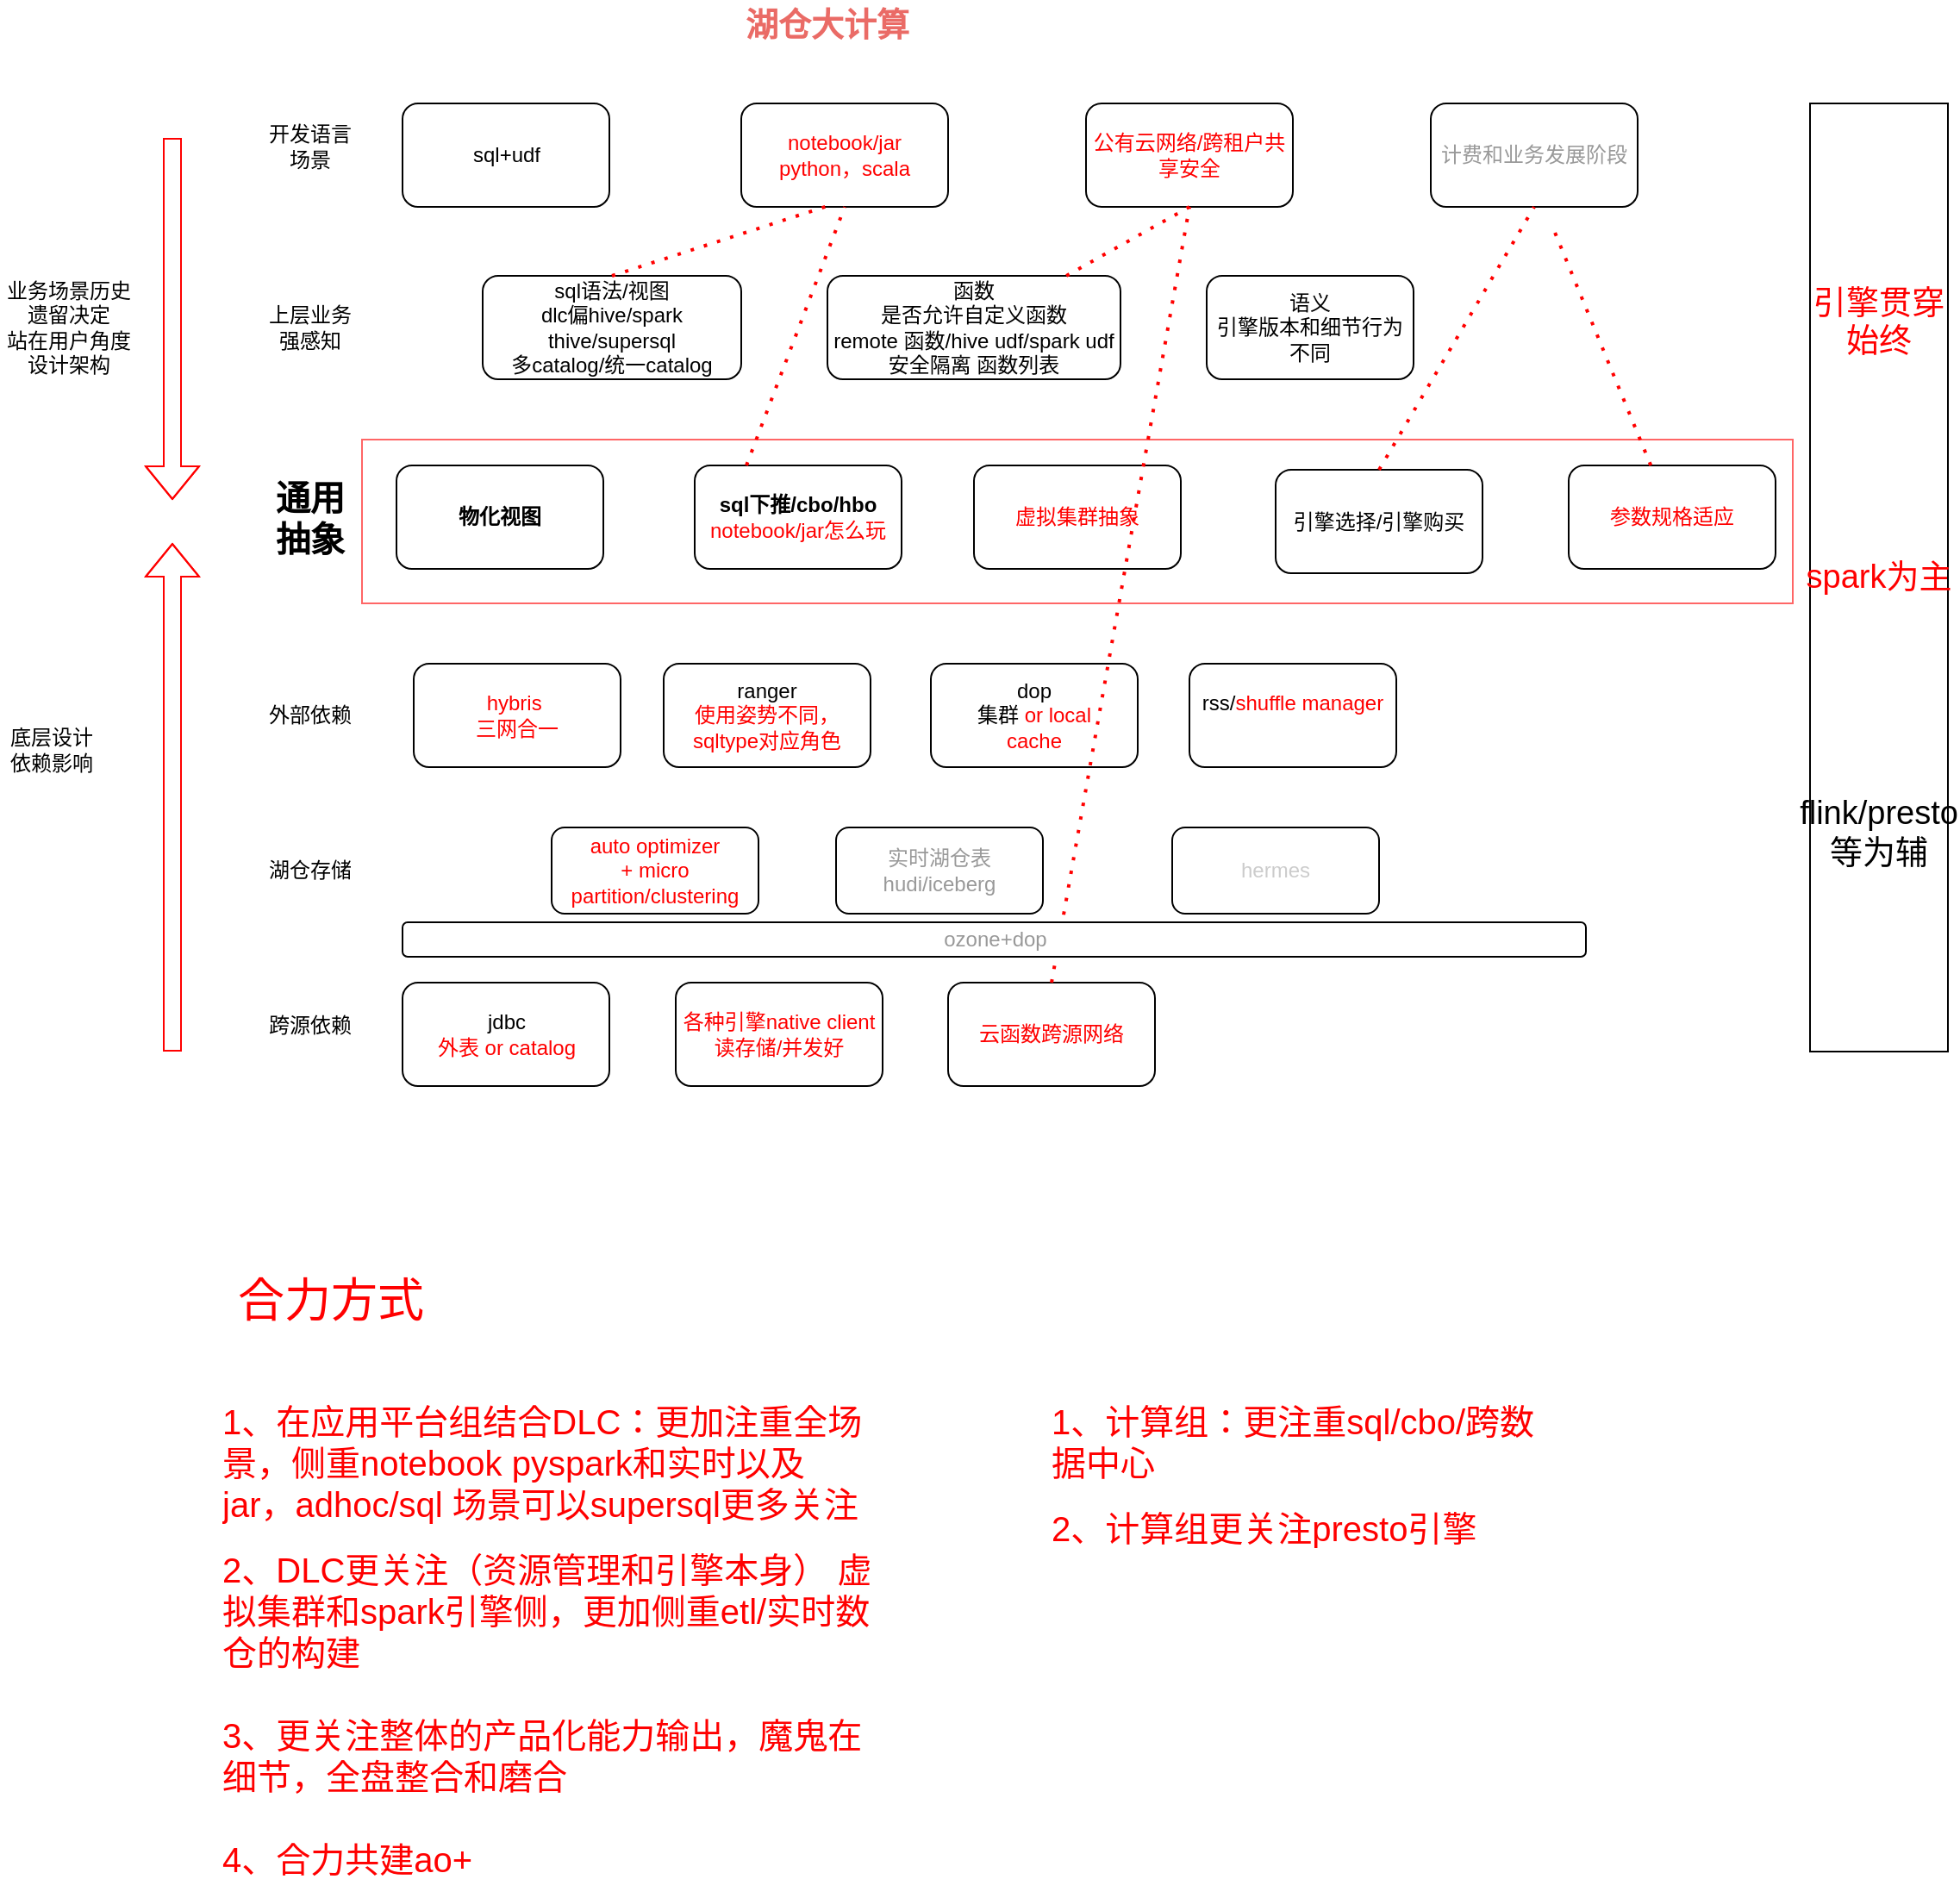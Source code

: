 <mxfile version="20.5.3" type="github">
  <diagram id="of9-G843k6Hil0wtaBBc" name="Page-1">
    <mxGraphModel dx="1426" dy="839" grid="1" gridSize="10" guides="1" tooltips="1" connect="1" arrows="1" fold="1" page="1" pageScale="1" pageWidth="827" pageHeight="1169" math="0" shadow="0">
      <root>
        <mxCell id="0" />
        <mxCell id="1" parent="0" />
        <mxCell id="PXcGYMHyOknp1wHEo6e0-32" value="" style="rounded=0;whiteSpace=wrap;html=1;strokeColor=#FF6666;fontSize=19;fontColor=#000000;" parent="1" vertex="1">
          <mxGeometry x="220" y="295" width="830" height="95" as="geometry" />
        </mxCell>
        <mxCell id="PXcGYMHyOknp1wHEo6e0-1" value="&lt;font&gt;sql语法/视图&lt;br&gt;&lt;/font&gt;dlc偏hive/spark&lt;br&gt;thive/supersql&lt;br&gt;多catalog/统一catalog" style="rounded=1;whiteSpace=wrap;html=1;fontColor=#000000;" parent="1" vertex="1">
          <mxGeometry x="290" y="200" width="150" height="60" as="geometry" />
        </mxCell>
        <mxCell id="PXcGYMHyOknp1wHEo6e0-2" value="上层业务强感知" style="text;html=1;strokeColor=none;fillColor=none;align=center;verticalAlign=middle;whiteSpace=wrap;rounded=0;fontColor=#000000;" parent="1" vertex="1">
          <mxGeometry x="160" y="215" width="60" height="30" as="geometry" />
        </mxCell>
        <mxCell id="PXcGYMHyOknp1wHEo6e0-3" value="&lt;font&gt;函数&lt;/font&gt;&lt;br&gt;是否允许自定义函数&lt;br&gt;remote 函数/hive udf/spark udf&lt;br&gt;安全隔离 函数列表" style="rounded=1;whiteSpace=wrap;html=1;fontColor=#000000;" parent="1" vertex="1">
          <mxGeometry x="490" y="200" width="170" height="60" as="geometry" />
        </mxCell>
        <mxCell id="PXcGYMHyOknp1wHEo6e0-4" value="&lt;font&gt;语义&lt;br&gt;&lt;/font&gt;引擎版本和细节行为不同" style="rounded=1;whiteSpace=wrap;html=1;fontColor=#000000;" parent="1" vertex="1">
          <mxGeometry x="710" y="200" width="120" height="60" as="geometry" />
        </mxCell>
        <mxCell id="PXcGYMHyOknp1wHEo6e0-5" value="&lt;font&gt;notebook/jar&lt;br&gt;python，scala&lt;/font&gt;" style="rounded=1;whiteSpace=wrap;html=1;fontColor=#FF0000;" parent="1" vertex="1">
          <mxGeometry x="440" y="100" width="120" height="60" as="geometry" />
        </mxCell>
        <mxCell id="PXcGYMHyOknp1wHEo6e0-6" value="开发语言场景" style="text;html=1;strokeColor=none;fillColor=none;align=center;verticalAlign=middle;whiteSpace=wrap;rounded=0;fontColor=#000000;" parent="1" vertex="1">
          <mxGeometry x="160" y="110" width="60" height="30" as="geometry" />
        </mxCell>
        <mxCell id="PXcGYMHyOknp1wHEo6e0-7" value="&lt;font&gt;sql+udf&lt;/font&gt;" style="rounded=1;whiteSpace=wrap;html=1;fontColor=#000000;" parent="1" vertex="1">
          <mxGeometry x="243.5" y="100" width="120" height="60" as="geometry" />
        </mxCell>
        <mxCell id="PXcGYMHyOknp1wHEo6e0-8" value="&lt;font&gt;hybris&amp;nbsp;&lt;br&gt;三网合一&lt;br&gt;&lt;/font&gt;" style="rounded=1;whiteSpace=wrap;html=1;fontColor=#FF0000;" parent="1" vertex="1">
          <mxGeometry x="250" y="425" width="120" height="60" as="geometry" />
        </mxCell>
        <mxCell id="PXcGYMHyOknp1wHEo6e0-9" value="通用抽象" style="text;html=1;strokeColor=none;fillColor=none;align=center;verticalAlign=middle;whiteSpace=wrap;rounded=0;fontSize=20;fontStyle=1;fontColor=#000000;" parent="1" vertex="1">
          <mxGeometry x="160" y="325" width="60" height="30" as="geometry" />
        </mxCell>
        <mxCell id="PXcGYMHyOknp1wHEo6e0-10" value="&lt;font&gt;&lt;font color=&quot;#000000&quot;&gt;ranger&lt;br&gt;&lt;/font&gt;使用姿势不同，sqltype对应角色&lt;/font&gt;" style="rounded=1;whiteSpace=wrap;html=1;fontColor=#FF0000;" parent="1" vertex="1">
          <mxGeometry x="395" y="425" width="120" height="60" as="geometry" />
        </mxCell>
        <mxCell id="PXcGYMHyOknp1wHEo6e0-11" value="&lt;font&gt;引擎选择/引擎购买&lt;/font&gt;" style="rounded=1;whiteSpace=wrap;html=1;strokeColor=#000000;fontColor=#000000;" parent="1" vertex="1">
          <mxGeometry x="750" y="312.5" width="120" height="60" as="geometry" />
        </mxCell>
        <mxCell id="PXcGYMHyOknp1wHEo6e0-12" value="&lt;font&gt;&lt;b&gt;sql下推/cbo/hbo&lt;br&gt;&lt;/b&gt;&lt;font color=&quot;#ff0000&quot;&gt;notebook/jar怎么玩&lt;/font&gt;&lt;br&gt;&lt;/font&gt;" style="rounded=1;whiteSpace=wrap;html=1;fontColor=#000000;" parent="1" vertex="1">
          <mxGeometry x="413" y="310" width="120" height="60" as="geometry" />
        </mxCell>
        <mxCell id="PXcGYMHyOknp1wHEo6e0-14" value="&lt;font&gt;虚拟集群抽象&lt;/font&gt;" style="rounded=1;whiteSpace=wrap;html=1;fontColor=#FF0000;" parent="1" vertex="1">
          <mxGeometry x="575" y="310" width="120" height="60" as="geometry" />
        </mxCell>
        <mxCell id="PXcGYMHyOknp1wHEo6e0-15" value="外部依赖" style="text;html=1;strokeColor=none;fillColor=none;align=center;verticalAlign=middle;whiteSpace=wrap;rounded=0;fontColor=#000000;" parent="1" vertex="1">
          <mxGeometry x="160" y="440" width="60" height="30" as="geometry" />
        </mxCell>
        <mxCell id="PXcGYMHyOknp1wHEo6e0-16" value="&lt;font&gt;&lt;font color=&quot;#000000&quot;&gt;dop&lt;br&gt;集群&lt;/font&gt; or local&lt;br&gt;cache&lt;br&gt;&lt;/font&gt;" style="rounded=1;whiteSpace=wrap;html=1;fontColor=#FF0000;" parent="1" vertex="1">
          <mxGeometry x="550" y="425" width="120" height="60" as="geometry" />
        </mxCell>
        <mxCell id="PXcGYMHyOknp1wHEo6e0-17" value="&lt;font&gt;&lt;font color=&quot;#000000&quot;&gt;rss/&lt;/font&gt;shuffle manager&lt;br&gt;&lt;br&gt;&lt;/font&gt;" style="rounded=1;whiteSpace=wrap;html=1;fontColor=#FF0000;" parent="1" vertex="1">
          <mxGeometry x="700" y="425" width="120" height="60" as="geometry" />
        </mxCell>
        <mxCell id="PXcGYMHyOknp1wHEo6e0-18" value="跨源依赖" style="text;html=1;strokeColor=none;fillColor=none;align=center;verticalAlign=middle;whiteSpace=wrap;rounded=0;fontColor=#000000;" parent="1" vertex="1">
          <mxGeometry x="160" y="620" width="60" height="30" as="geometry" />
        </mxCell>
        <mxCell id="PXcGYMHyOknp1wHEo6e0-19" value="&lt;font&gt;&lt;font color=&quot;#000000&quot;&gt;jdbc&lt;br&gt;&lt;/font&gt;&lt;font&gt;外表 or catalog&lt;/font&gt;&lt;br&gt;&lt;/font&gt;" style="rounded=1;whiteSpace=wrap;html=1;fontColor=#FF0000;" parent="1" vertex="1">
          <mxGeometry x="243.5" y="610" width="120" height="60" as="geometry" />
        </mxCell>
        <mxCell id="PXcGYMHyOknp1wHEo6e0-20" value="&lt;font&gt;各种引擎native client 读存储/并发好&lt;br&gt;&lt;/font&gt;" style="rounded=1;whiteSpace=wrap;html=1;fontColor=#FF0000;" parent="1" vertex="1">
          <mxGeometry x="402" y="610" width="120" height="60" as="geometry" />
        </mxCell>
        <mxCell id="PXcGYMHyOknp1wHEo6e0-21" value="云函数跨源网络" style="rounded=1;whiteSpace=wrap;html=1;fontColor=#FF0000;" parent="1" vertex="1">
          <mxGeometry x="560" y="610" width="120" height="60" as="geometry" />
        </mxCell>
        <mxCell id="PXcGYMHyOknp1wHEo6e0-22" value="&lt;font&gt;公有云网络/跨租户共享安全&lt;/font&gt;" style="rounded=1;whiteSpace=wrap;html=1;fontColor=#FF0000;" parent="1" vertex="1">
          <mxGeometry x="640" y="100" width="120" height="60" as="geometry" />
        </mxCell>
        <mxCell id="PXcGYMHyOknp1wHEo6e0-23" value="&lt;font&gt;计费和业务发展阶段&lt;/font&gt;" style="rounded=1;whiteSpace=wrap;html=1;fontColor=#999999;" parent="1" vertex="1">
          <mxGeometry x="840" y="100" width="120" height="60" as="geometry" />
        </mxCell>
        <mxCell id="PXcGYMHyOknp1wHEo6e0-24" value="" style="endArrow=none;dashed=1;html=1;dashPattern=1 3;strokeWidth=2;rounded=0;fontColor=#000000;entryX=0.5;entryY=1;entryDx=0;entryDy=0;exitX=0.25;exitY=0;exitDx=0;exitDy=0;strokeColor=#FF0000;" parent="1" source="PXcGYMHyOknp1wHEo6e0-12" target="PXcGYMHyOknp1wHEo6e0-5" edge="1">
          <mxGeometry width="50" height="50" relative="1" as="geometry">
            <mxPoint x="610" y="350" as="sourcePoint" />
            <mxPoint x="660" y="300" as="targetPoint" />
          </mxGeometry>
        </mxCell>
        <mxCell id="PXcGYMHyOknp1wHEo6e0-25" value="" style="endArrow=none;dashed=1;html=1;dashPattern=1 3;strokeWidth=2;rounded=0;strokeColor=#FF0000;fontColor=#000000;entryX=0.5;entryY=1;entryDx=0;entryDy=0;exitX=0.5;exitY=0;exitDx=0;exitDy=0;" parent="1" source="PXcGYMHyOknp1wHEo6e0-11" target="PXcGYMHyOknp1wHEo6e0-23" edge="1">
          <mxGeometry width="50" height="50" relative="1" as="geometry">
            <mxPoint x="610" y="350" as="sourcePoint" />
            <mxPoint x="660" y="300" as="targetPoint" />
          </mxGeometry>
        </mxCell>
        <mxCell id="PXcGYMHyOknp1wHEo6e0-26" value="" style="endArrow=none;dashed=1;html=1;dashPattern=1 3;strokeWidth=2;rounded=0;fontColor=#000000;entryX=0.417;entryY=0.992;entryDx=0;entryDy=0;exitX=0.5;exitY=0;exitDx=0;exitDy=0;strokeColor=#FF0000;entryPerimeter=0;" parent="1" source="PXcGYMHyOknp1wHEo6e0-1" target="PXcGYMHyOknp1wHEo6e0-5" edge="1">
          <mxGeometry width="50" height="50" relative="1" as="geometry">
            <mxPoint x="430" y="320" as="sourcePoint" />
            <mxPoint x="510" y="170" as="targetPoint" />
          </mxGeometry>
        </mxCell>
        <mxCell id="PXcGYMHyOknp1wHEo6e0-27" value="" style="shape=flexArrow;endArrow=classic;html=1;rounded=0;strokeColor=#FF0000;fontColor=#000000;" parent="1" edge="1">
          <mxGeometry width="50" height="50" relative="1" as="geometry">
            <mxPoint x="110" y="120" as="sourcePoint" />
            <mxPoint x="110" y="330" as="targetPoint" />
            <Array as="points">
              <mxPoint x="110" y="200" />
            </Array>
          </mxGeometry>
        </mxCell>
        <mxCell id="PXcGYMHyOknp1wHEo6e0-28" value="" style="shape=flexArrow;endArrow=classic;html=1;rounded=0;strokeColor=#FF0000;fontColor=#000000;" parent="1" edge="1">
          <mxGeometry width="50" height="50" relative="1" as="geometry">
            <mxPoint x="110" y="650" as="sourcePoint" />
            <mxPoint x="110" y="355" as="targetPoint" />
            <Array as="points">
              <mxPoint x="110" y="225" />
            </Array>
          </mxGeometry>
        </mxCell>
        <mxCell id="PXcGYMHyOknp1wHEo6e0-29" value="&lt;font color=&quot;#000000&quot;&gt;业务场景历史遗留决定&lt;br&gt;站在用户角度设计架构&lt;br&gt;&lt;/font&gt;" style="text;html=1;strokeColor=none;fillColor=none;align=center;verticalAlign=middle;whiteSpace=wrap;rounded=0;fontColor=#FFCCCC;" parent="1" vertex="1">
          <mxGeometry x="10" y="190" width="80" height="80" as="geometry" />
        </mxCell>
        <mxCell id="PXcGYMHyOknp1wHEo6e0-30" value="&lt;font color=&quot;#000000&quot;&gt;底层设计依赖影响&lt;/font&gt;" style="text;html=1;strokeColor=none;fillColor=none;align=center;verticalAlign=middle;whiteSpace=wrap;rounded=0;fontColor=#FFCCCC;" parent="1" vertex="1">
          <mxGeometry x="10" y="460" width="60" height="30" as="geometry" />
        </mxCell>
        <mxCell id="PXcGYMHyOknp1wHEo6e0-31" value="&lt;b&gt;&lt;font style=&quot;font-size: 19px;&quot; color=&quot;#ea6b66&quot;&gt;湖仓大计算&lt;/font&gt;&lt;/b&gt;" style="text;html=1;strokeColor=none;fillColor=none;align=center;verticalAlign=middle;whiteSpace=wrap;rounded=0;fontColor=#000000;" parent="1" vertex="1">
          <mxGeometry x="110" y="40" width="760" height="30" as="geometry" />
        </mxCell>
        <mxCell id="PXcGYMHyOknp1wHEo6e0-33" value="" style="endArrow=none;dashed=1;html=1;dashPattern=1 3;strokeWidth=2;rounded=0;strokeColor=#FF0000;fontSize=19;fontColor=#000000;entryX=0.5;entryY=1;entryDx=0;entryDy=0;" parent="1" source="PXcGYMHyOknp1wHEo6e0-3" target="PXcGYMHyOknp1wHEo6e0-22" edge="1">
          <mxGeometry width="50" height="50" relative="1" as="geometry">
            <mxPoint x="480" y="320" as="sourcePoint" />
            <mxPoint x="530" y="270" as="targetPoint" />
          </mxGeometry>
        </mxCell>
        <mxCell id="PXcGYMHyOknp1wHEo6e0-34" value="" style="endArrow=none;dashed=1;html=1;dashPattern=1 3;strokeWidth=2;rounded=0;strokeColor=#FF0000;fontSize=19;fontColor=#000000;entryX=0.5;entryY=1;entryDx=0;entryDy=0;exitX=0.5;exitY=0;exitDx=0;exitDy=0;" parent="1" source="PXcGYMHyOknp1wHEo6e0-21" target="PXcGYMHyOknp1wHEo6e0-22" edge="1">
          <mxGeometry width="50" height="50" relative="1" as="geometry">
            <mxPoint x="638.571" y="210" as="sourcePoint" />
            <mxPoint x="710" y="170" as="targetPoint" />
          </mxGeometry>
        </mxCell>
        <mxCell id="PXcGYMHyOknp1wHEo6e0-35" value="&lt;font&gt;&lt;b&gt;物化视图&lt;/b&gt;&lt;br&gt;&lt;/font&gt;" style="rounded=1;whiteSpace=wrap;html=1;fontColor=#000000;" parent="1" vertex="1">
          <mxGeometry x="240" y="310" width="120" height="60" as="geometry" />
        </mxCell>
        <mxCell id="kQjfnwlOfMsw5ZT-PuDC-1" value="&lt;h1 style=&quot;font-size: 20px;&quot;&gt;&lt;font style=&quot;font-weight: normal; font-size: 20px;&quot;&gt;1、在应用平台组结合DLC：更加注重全场景，侧重notebook pyspark和实时以及jar，adhoc/sql 场景可以supersql更多关注&lt;/font&gt;&lt;/h1&gt;&lt;div style=&quot;font-size: 20px;&quot;&gt;&lt;font style=&quot;font-size: 20px;&quot;&gt;2、DLC更关注（资源管理和引擎本身） 虚拟集群和spark引擎侧，更加侧重etl/实时数仓的构建&lt;/font&gt;&lt;/div&gt;&lt;div style=&quot;font-size: 20px;&quot;&gt;&lt;font style=&quot;font-size: 20px;&quot;&gt;&lt;br&gt;&lt;/font&gt;&lt;/div&gt;&lt;div style=&quot;font-size: 20px;&quot;&gt;&lt;font style=&quot;font-size: 20px;&quot;&gt;3、更关注整体的产品化能力输出，魔鬼在细节，全盘整合和磨合&lt;/font&gt;&lt;/div&gt;&lt;div style=&quot;font-size: 20px;&quot;&gt;&lt;font style=&quot;font-size: 20px;&quot;&gt;&lt;br&gt;&lt;/font&gt;&lt;/div&gt;&lt;div style=&quot;font-size: 20px;&quot;&gt;&lt;font style=&quot;font-size: 20px;&quot;&gt;4、合力共建ao+&amp;nbsp;&lt;/font&gt;&lt;/div&gt;" style="text;html=1;strokeColor=none;fillColor=none;spacing=5;spacingTop=-20;whiteSpace=wrap;overflow=hidden;rounded=0;fontColor=#FF0000;" vertex="1" parent="1">
          <mxGeometry x="134" y="850" width="386" height="290" as="geometry" />
        </mxCell>
        <mxCell id="kQjfnwlOfMsw5ZT-PuDC-2" value="auto optimizer&lt;br&gt;+ micro partition/clustering" style="rounded=1;whiteSpace=wrap;html=1;strokeColor=#000000;fontColor=#FF0000;" vertex="1" parent="1">
          <mxGeometry x="330" y="520" width="120" height="50" as="geometry" />
        </mxCell>
        <mxCell id="kQjfnwlOfMsw5ZT-PuDC-3" value="&lt;font style=&quot;font-size: 27px;&quot;&gt;合力方式&lt;/font&gt;" style="text;html=1;strokeColor=none;fillColor=none;align=center;verticalAlign=middle;whiteSpace=wrap;rounded=0;fontSize=20;fontColor=#FF0000;" vertex="1" parent="1">
          <mxGeometry x="142" y="780" width="120" height="30" as="geometry" />
        </mxCell>
        <mxCell id="kQjfnwlOfMsw5ZT-PuDC-4" value="&lt;h1 style=&quot;font-size: 20px;&quot;&gt;&lt;font style=&quot;font-weight: normal; font-size: 20px;&quot;&gt;1、计算组：更注重sql/cbo/跨数据中心&lt;/font&gt;&lt;/h1&gt;&lt;div style=&quot;font-size: 20px;&quot;&gt;&lt;font style=&quot;font-size: 20px;&quot;&gt;2、计算组更关注presto引擎&lt;/font&gt;&lt;/div&gt;" style="text;html=1;strokeColor=none;fillColor=none;spacing=5;spacingTop=-20;whiteSpace=wrap;overflow=hidden;rounded=0;fontColor=#FF0000;" vertex="1" parent="1">
          <mxGeometry x="615" y="850" width="290" height="120" as="geometry" />
        </mxCell>
        <mxCell id="kQjfnwlOfMsw5ZT-PuDC-7" value="引擎贯穿始终&lt;br&gt;&lt;br&gt;&lt;br&gt;&lt;br&gt;&lt;br&gt;&lt;br&gt;spark为主&lt;br&gt;&lt;br&gt;&lt;br&gt;&lt;br&gt;&lt;br&gt;&lt;br&gt;&lt;font color=&quot;#000000&quot;&gt;flink/presto等为辅&lt;/font&gt;" style="rounded=0;whiteSpace=wrap;html=1;fontSize=19;fontColor=#FF0000;" vertex="1" parent="1">
          <mxGeometry x="1060" y="100" width="80" height="550" as="geometry" />
        </mxCell>
        <mxCell id="kQjfnwlOfMsw5ZT-PuDC-8" value="ozone+dop" style="rounded=1;whiteSpace=wrap;html=1;strokeColor=#000000;fontColor=#999999;" vertex="1" parent="1">
          <mxGeometry x="243.5" y="575" width="686.5" height="20" as="geometry" />
        </mxCell>
        <mxCell id="kQjfnwlOfMsw5ZT-PuDC-9" value="实时湖仓表&lt;br&gt;hudi/iceberg" style="rounded=1;whiteSpace=wrap;html=1;strokeColor=#000000;fontColor=#999999;" vertex="1" parent="1">
          <mxGeometry x="495" y="520" width="120" height="50" as="geometry" />
        </mxCell>
        <mxCell id="kQjfnwlOfMsw5ZT-PuDC-10" value="湖仓存储" style="text;html=1;strokeColor=none;fillColor=none;align=center;verticalAlign=middle;whiteSpace=wrap;rounded=0;fontColor=#000000;" vertex="1" parent="1">
          <mxGeometry x="160" y="530" width="60" height="30" as="geometry" />
        </mxCell>
        <mxCell id="kQjfnwlOfMsw5ZT-PuDC-11" value="hermes" style="rounded=1;whiteSpace=wrap;html=1;strokeColor=#000000;fontColor=#CCCCCC;" vertex="1" parent="1">
          <mxGeometry x="690" y="520" width="120" height="50" as="geometry" />
        </mxCell>
        <mxCell id="kQjfnwlOfMsw5ZT-PuDC-13" value="参数规格适应" style="rounded=1;whiteSpace=wrap;html=1;fontColor=#FF0000;" vertex="1" parent="1">
          <mxGeometry x="920" y="310" width="120" height="60" as="geometry" />
        </mxCell>
        <mxCell id="kQjfnwlOfMsw5ZT-PuDC-14" value="" style="endArrow=none;dashed=1;html=1;dashPattern=1 3;strokeWidth=2;rounded=0;strokeColor=#FF0000;fontColor=#000000;entryX=0.5;entryY=1;entryDx=0;entryDy=0;" edge="1" parent="1" source="kQjfnwlOfMsw5ZT-PuDC-13">
          <mxGeometry width="50" height="50" relative="1" as="geometry">
            <mxPoint x="820" y="322.5" as="sourcePoint" />
            <mxPoint x="910" y="170" as="targetPoint" />
          </mxGeometry>
        </mxCell>
      </root>
    </mxGraphModel>
  </diagram>
</mxfile>
